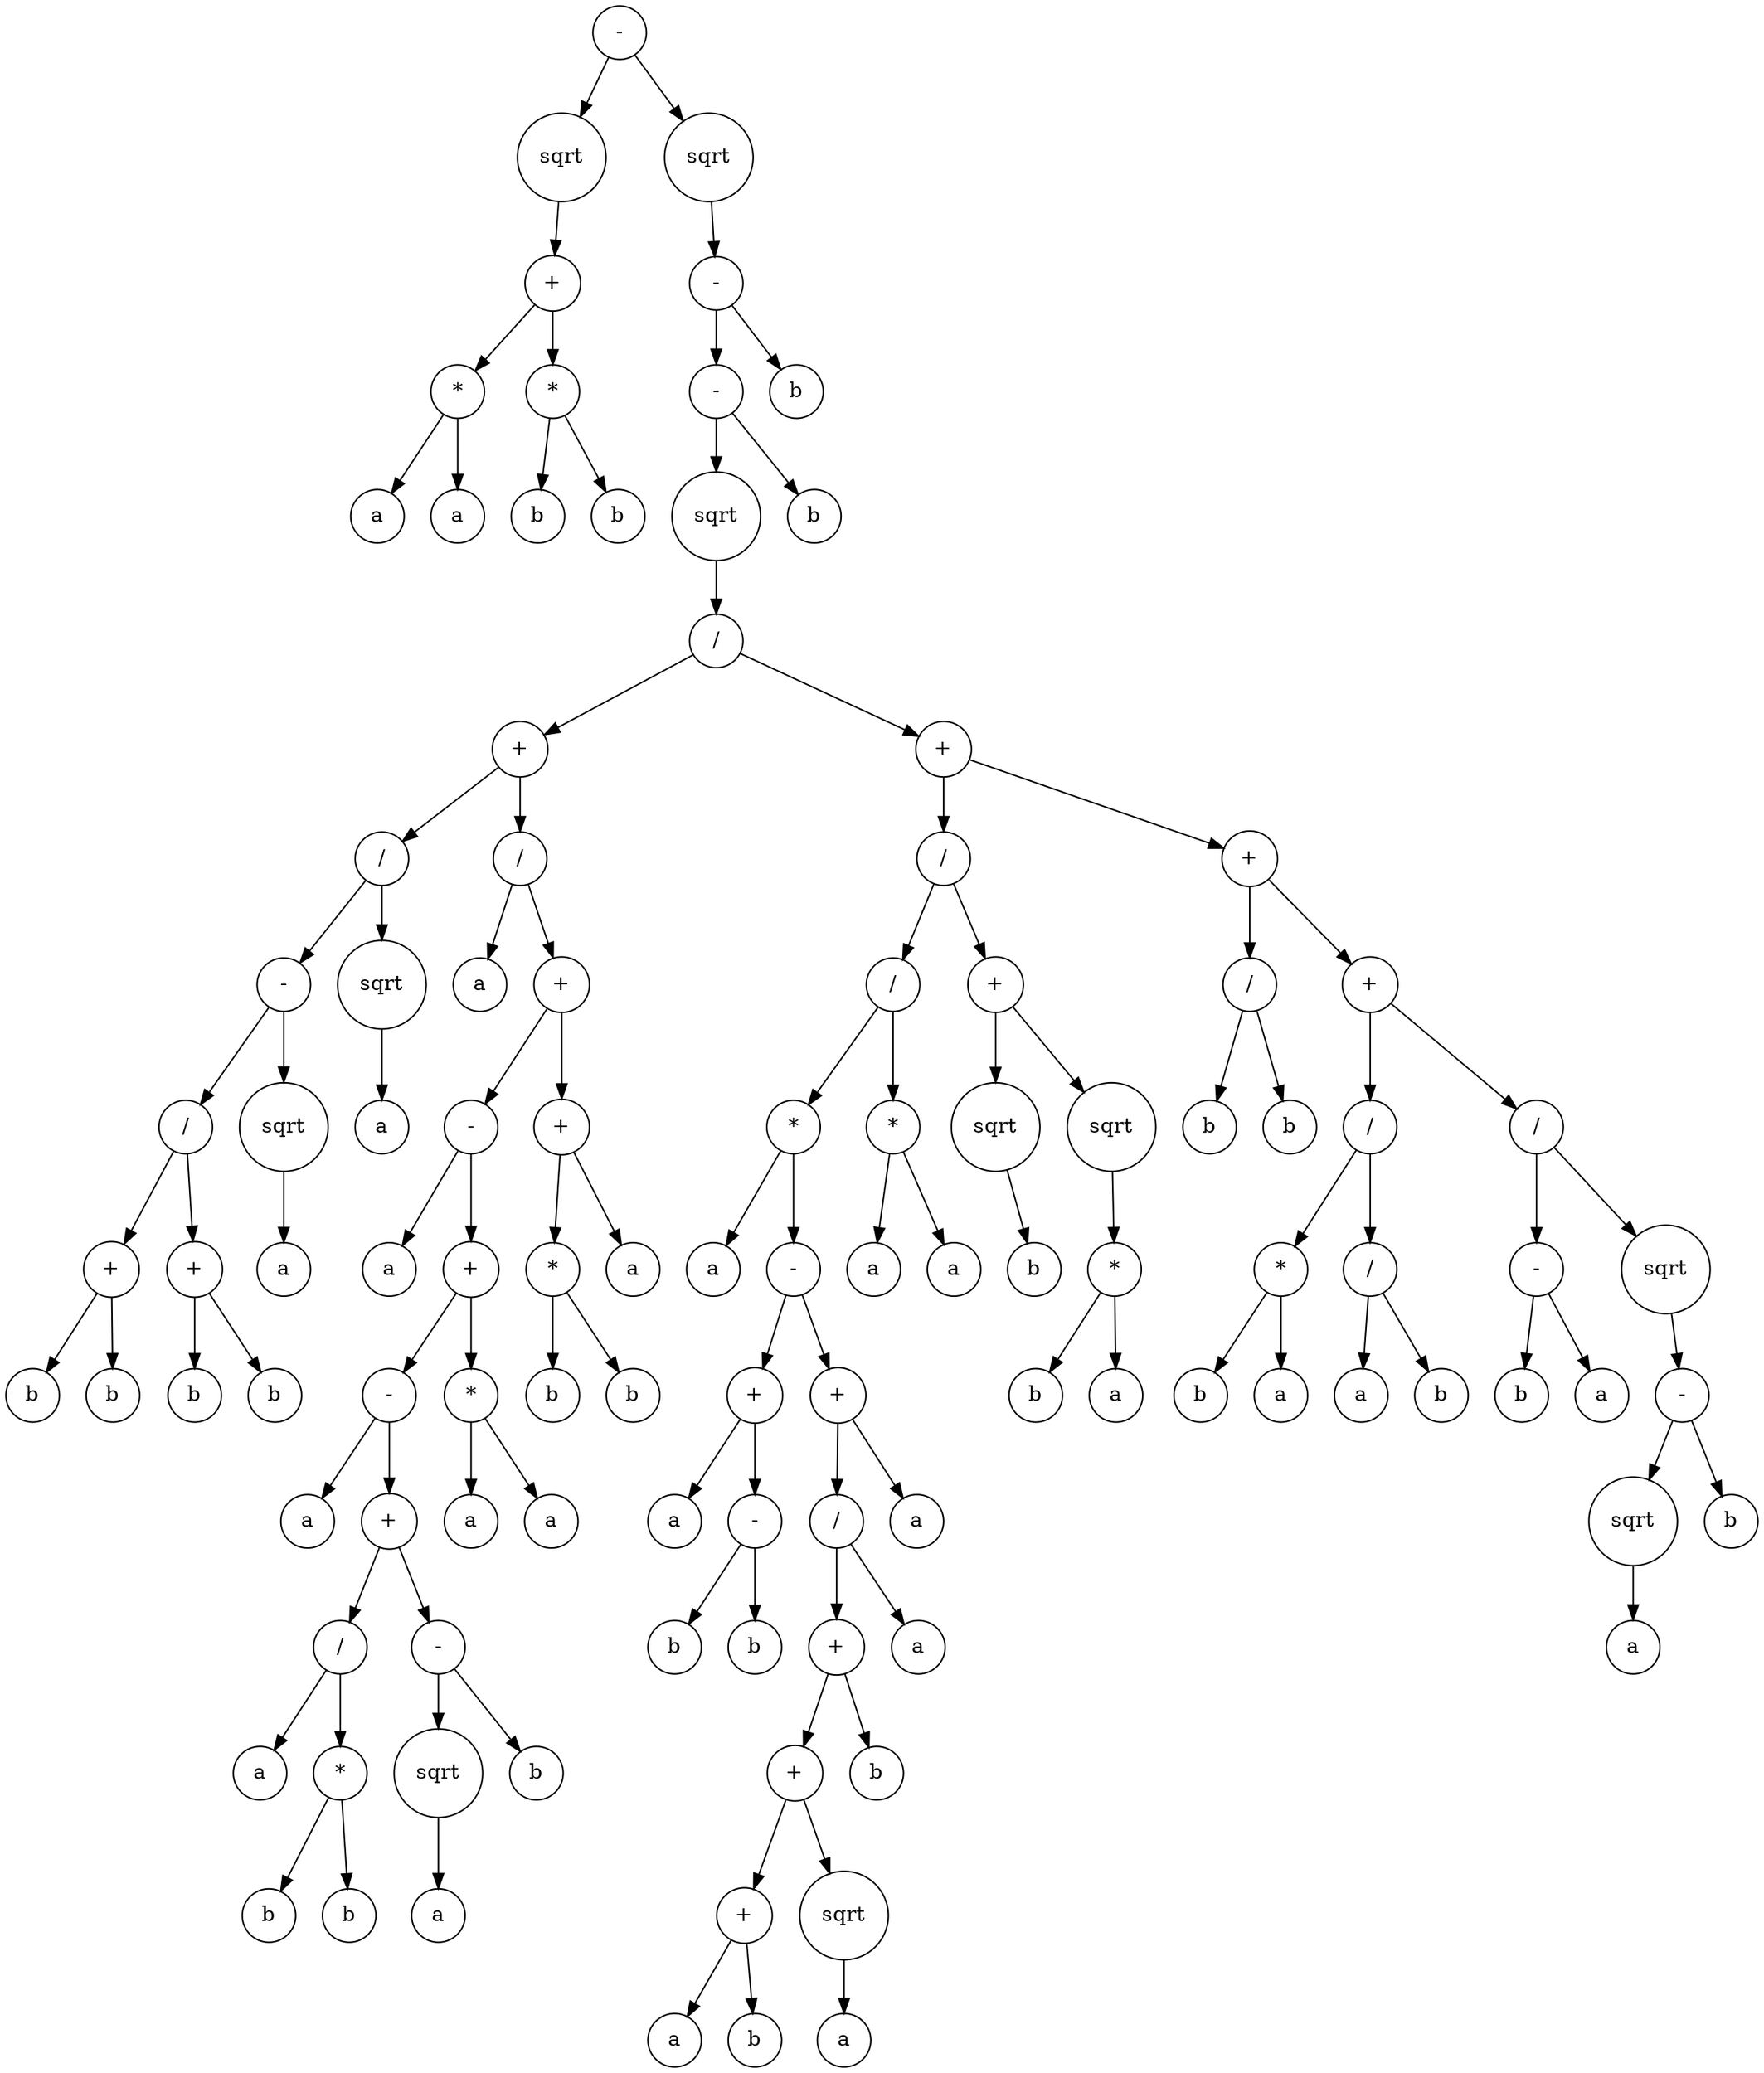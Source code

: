digraph g {
graph [ordering=out];
node [shape=circle];
n[label = "-"];
n0[label = "sqrt"];
n00[label = "+"];
n000[label = "*"];
n0000[label = "a"];
n000 -> n0000;
n0001[label = "a"];
n000 -> n0001;
n00 -> n000;
n001[label = "*"];
n0010[label = "b"];
n001 -> n0010;
n0011[label = "b"];
n001 -> n0011;
n00 -> n001;
n0 -> n00;
n -> n0;
n1[label = "sqrt"];
n10[label = "-"];
n100[label = "-"];
n1000[label = "sqrt"];
n10000[label = "/"];
n100000[label = "+"];
n1000000[label = "/"];
n10000000[label = "-"];
n100000000[label = "/"];
n1000000000[label = "+"];
n10000000000[label = "b"];
n1000000000 -> n10000000000;
n10000000001[label = "b"];
n1000000000 -> n10000000001;
n100000000 -> n1000000000;
n1000000001[label = "+"];
n10000000010[label = "b"];
n1000000001 -> n10000000010;
n10000000011[label = "b"];
n1000000001 -> n10000000011;
n100000000 -> n1000000001;
n10000000 -> n100000000;
n100000001[label = "sqrt"];
n1000000010[label = "a"];
n100000001 -> n1000000010;
n10000000 -> n100000001;
n1000000 -> n10000000;
n10000001[label = "sqrt"];
n100000010[label = "a"];
n10000001 -> n100000010;
n1000000 -> n10000001;
n100000 -> n1000000;
n1000001[label = "/"];
n10000010[label = "a"];
n1000001 -> n10000010;
n10000011[label = "+"];
n100000110[label = "-"];
n1000001100[label = "a"];
n100000110 -> n1000001100;
n1000001101[label = "+"];
n10000011010[label = "-"];
n100000110100[label = "a"];
n10000011010 -> n100000110100;
n100000110101[label = "+"];
n1000001101010[label = "/"];
n10000011010100[label = "a"];
n1000001101010 -> n10000011010100;
n10000011010101[label = "*"];
n100000110101010[label = "b"];
n10000011010101 -> n100000110101010;
n100000110101011[label = "b"];
n10000011010101 -> n100000110101011;
n1000001101010 -> n10000011010101;
n100000110101 -> n1000001101010;
n1000001101011[label = "-"];
n10000011010110[label = "sqrt"];
n100000110101100[label = "a"];
n10000011010110 -> n100000110101100;
n1000001101011 -> n10000011010110;
n10000011010111[label = "b"];
n1000001101011 -> n10000011010111;
n100000110101 -> n1000001101011;
n10000011010 -> n100000110101;
n1000001101 -> n10000011010;
n10000011011[label = "*"];
n100000110110[label = "a"];
n10000011011 -> n100000110110;
n100000110111[label = "a"];
n10000011011 -> n100000110111;
n1000001101 -> n10000011011;
n100000110 -> n1000001101;
n10000011 -> n100000110;
n100000111[label = "+"];
n1000001110[label = "*"];
n10000011100[label = "b"];
n1000001110 -> n10000011100;
n10000011101[label = "b"];
n1000001110 -> n10000011101;
n100000111 -> n1000001110;
n1000001111[label = "a"];
n100000111 -> n1000001111;
n10000011 -> n100000111;
n1000001 -> n10000011;
n100000 -> n1000001;
n10000 -> n100000;
n100001[label = "+"];
n1000010[label = "/"];
n10000100[label = "/"];
n100001000[label = "*"];
n1000010000[label = "a"];
n100001000 -> n1000010000;
n1000010001[label = "-"];
n10000100010[label = "+"];
n100001000100[label = "a"];
n10000100010 -> n100001000100;
n100001000101[label = "-"];
n1000010001010[label = "b"];
n100001000101 -> n1000010001010;
n1000010001011[label = "b"];
n100001000101 -> n1000010001011;
n10000100010 -> n100001000101;
n1000010001 -> n10000100010;
n10000100011[label = "+"];
n100001000110[label = "/"];
n1000010001100[label = "+"];
n10000100011000[label = "+"];
n100001000110000[label = "+"];
n1000010001100000[label = "a"];
n100001000110000 -> n1000010001100000;
n1000010001100001[label = "b"];
n100001000110000 -> n1000010001100001;
n10000100011000 -> n100001000110000;
n100001000110001[label = "sqrt"];
n1000010001100010[label = "a"];
n100001000110001 -> n1000010001100010;
n10000100011000 -> n100001000110001;
n1000010001100 -> n10000100011000;
n10000100011001[label = "b"];
n1000010001100 -> n10000100011001;
n100001000110 -> n1000010001100;
n1000010001101[label = "a"];
n100001000110 -> n1000010001101;
n10000100011 -> n100001000110;
n100001000111[label = "a"];
n10000100011 -> n100001000111;
n1000010001 -> n10000100011;
n100001000 -> n1000010001;
n10000100 -> n100001000;
n100001001[label = "*"];
n1000010010[label = "a"];
n100001001 -> n1000010010;
n1000010011[label = "a"];
n100001001 -> n1000010011;
n10000100 -> n100001001;
n1000010 -> n10000100;
n10000101[label = "+"];
n100001010[label = "sqrt"];
n1000010100[label = "b"];
n100001010 -> n1000010100;
n10000101 -> n100001010;
n100001011[label = "sqrt"];
n1000010110[label = "*"];
n10000101100[label = "b"];
n1000010110 -> n10000101100;
n10000101101[label = "a"];
n1000010110 -> n10000101101;
n100001011 -> n1000010110;
n10000101 -> n100001011;
n1000010 -> n10000101;
n100001 -> n1000010;
n1000011[label = "+"];
n10000110[label = "/"];
n100001100[label = "b"];
n10000110 -> n100001100;
n100001101[label = "b"];
n10000110 -> n100001101;
n1000011 -> n10000110;
n10000111[label = "+"];
n100001110[label = "/"];
n1000011100[label = "*"];
n10000111000[label = "b"];
n1000011100 -> n10000111000;
n10000111001[label = "a"];
n1000011100 -> n10000111001;
n100001110 -> n1000011100;
n1000011101[label = "/"];
n10000111010[label = "a"];
n1000011101 -> n10000111010;
n10000111011[label = "b"];
n1000011101 -> n10000111011;
n100001110 -> n1000011101;
n10000111 -> n100001110;
n100001111[label = "/"];
n1000011110[label = "-"];
n10000111100[label = "b"];
n1000011110 -> n10000111100;
n10000111101[label = "a"];
n1000011110 -> n10000111101;
n100001111 -> n1000011110;
n1000011111[label = "sqrt"];
n10000111110[label = "-"];
n100001111100[label = "sqrt"];
n1000011111000[label = "a"];
n100001111100 -> n1000011111000;
n10000111110 -> n100001111100;
n100001111101[label = "b"];
n10000111110 -> n100001111101;
n1000011111 -> n10000111110;
n100001111 -> n1000011111;
n10000111 -> n100001111;
n1000011 -> n10000111;
n100001 -> n1000011;
n10000 -> n100001;
n1000 -> n10000;
n100 -> n1000;
n1001[label = "b"];
n100 -> n1001;
n10 -> n100;
n101[label = "b"];
n10 -> n101;
n1 -> n10;
n -> n1;
}
